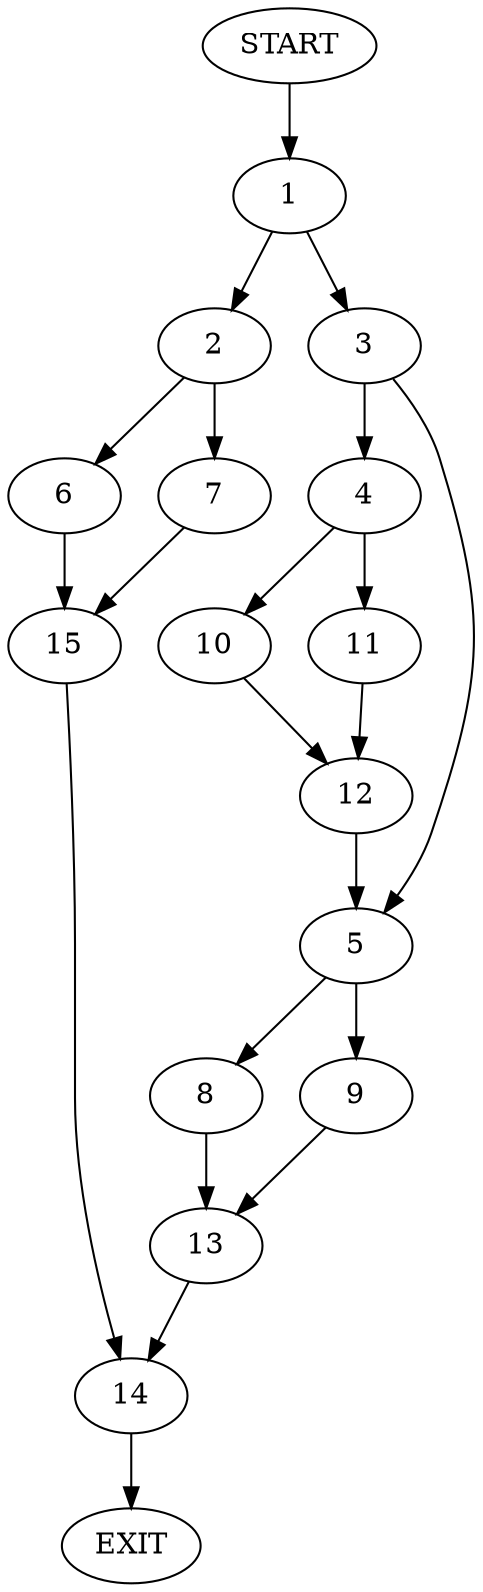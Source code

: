 digraph {
0 [label="START"]
16 [label="EXIT"]
0 -> 1
1 -> 2
1 -> 3
3 -> 4
3 -> 5
2 -> 6
2 -> 7
5 -> 8
5 -> 9
4 -> 10
4 -> 11
10 -> 12
11 -> 12
12 -> 5
8 -> 13
9 -> 13
13 -> 14
14 -> 16
6 -> 15
7 -> 15
15 -> 14
}
